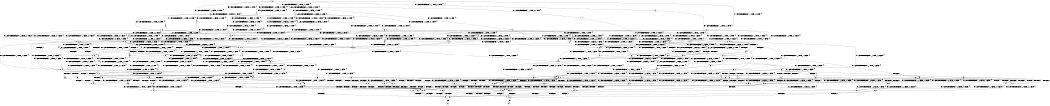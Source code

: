 digraph BCG {
size = "7, 10.5";
center = TRUE;
node [shape = circle];
0 [peripheries = 2];
0 -> 1 [label = "EX !0 !ATOMIC_EXCH_BRANCH (1, +0, TRUE, +0, 1, TRUE) !{}"];
0 -> 2 [label = "EX !2 !ATOMIC_EXCH_BRANCH (1, +0, FALSE, +0, 1, TRUE) !{}"];
0 -> 3 [label = "EX !1 !ATOMIC_EXCH_BRANCH (1, +1, TRUE, +0, 2, TRUE) !{}"];
0 -> 4 [label = "EX !0 !ATOMIC_EXCH_BRANCH (1, +0, TRUE, +0, 1, TRUE) !{}"];
0 -> 5 [label = "EX !2 !ATOMIC_EXCH_BRANCH (1, +0, FALSE, +0, 1, TRUE) !{}"];
0 -> 6 [label = "EX !1 !ATOMIC_EXCH_BRANCH (1, +1, TRUE, +0, 2, TRUE) !{}"];
1 -> 7 [label = "EX !2 !ATOMIC_EXCH_BRANCH (1, +0, FALSE, +0, 1, TRUE) !{}"];
2 -> 8 [label = "EX !0 !ATOMIC_EXCH_BRANCH (1, +0, TRUE, +0, 1, TRUE) !{}"];
3 -> 9 [label = "EX !1 !ATOMIC_EXCH_BRANCH (1, +1, TRUE, +1, 2, TRUE) !{}"];
4 -> 1 [label = "EX !0 !ATOMIC_EXCH_BRANCH (1, +0, TRUE, +0, 1, TRUE) !{}"];
4 -> 7 [label = "EX !2 !ATOMIC_EXCH_BRANCH (1, +0, FALSE, +0, 1, TRUE) !{}"];
4 -> 10 [label = "EX !1 !ATOMIC_EXCH_BRANCH (1, +1, TRUE, +0, 2, TRUE) !{}"];
4 -> 4 [label = "EX !0 !ATOMIC_EXCH_BRANCH (1, +0, TRUE, +0, 1, TRUE) !{}"];
4 -> 11 [label = "EX !2 !ATOMIC_EXCH_BRANCH (1, +0, FALSE, +0, 1, TRUE) !{}"];
4 -> 12 [label = "EX !1 !ATOMIC_EXCH_BRANCH (1, +1, TRUE, +0, 2, TRUE) !{}"];
5 -> 2 [label = "EX !2 !ATOMIC_EXCH_BRANCH (1, +0, FALSE, +0, 1, TRUE) !{}"];
5 -> 8 [label = "EX !0 !ATOMIC_EXCH_BRANCH (1, +0, TRUE, +0, 1, TRUE) !{}"];
5 -> 13 [label = "EX !1 !ATOMIC_EXCH_BRANCH (1, +1, TRUE, +0, 2, TRUE) !{}"];
5 -> 5 [label = "EX !2 !ATOMIC_EXCH_BRANCH (1, +0, FALSE, +0, 1, TRUE) !{}"];
5 -> 14 [label = "EX !0 !ATOMIC_EXCH_BRANCH (1, +0, TRUE, +0, 1, TRUE) !{}"];
5 -> 15 [label = "EX !1 !ATOMIC_EXCH_BRANCH (1, +1, TRUE, +0, 2, TRUE) !{}"];
6 -> 9 [label = "EX !1 !ATOMIC_EXCH_BRANCH (1, +1, TRUE, +1, 2, TRUE) !{}"];
6 -> 16 [label = "EX !0 !ATOMIC_EXCH_BRANCH (1, +0, TRUE, +0, 1, FALSE) !{}"];
6 -> 17 [label = "EX !2 !ATOMIC_EXCH_BRANCH (1, +0, FALSE, +0, 1, FALSE) !{}"];
6 -> 18 [label = "EX !1 !ATOMIC_EXCH_BRANCH (1, +1, TRUE, +1, 2, TRUE) !{}"];
6 -> 19 [label = "EX !0 !ATOMIC_EXCH_BRANCH (1, +0, TRUE, +0, 1, FALSE) !{}"];
6 -> 20 [label = "EX !2 !ATOMIC_EXCH_BRANCH (1, +0, FALSE, +0, 1, FALSE) !{}"];
7 -> 8 [label = "EX !0 !ATOMIC_EXCH_BRANCH (1, +0, TRUE, +0, 1, TRUE) !{}"];
8 -> 21 [label = "EX !1 !ATOMIC_EXCH_BRANCH (1, +1, TRUE, +0, 2, TRUE) !{}"];
9 -> 16 [label = "EX !0 !ATOMIC_EXCH_BRANCH (1, +0, TRUE, +0, 1, FALSE) !{}"];
10 -> 16 [label = "EX !0 !ATOMIC_EXCH_BRANCH (1, +0, TRUE, +0, 1, FALSE) !{}"];
11 -> 8 [label = "EX !0 !ATOMIC_EXCH_BRANCH (1, +0, TRUE, +0, 1, TRUE) !{}"];
11 -> 7 [label = "EX !2 !ATOMIC_EXCH_BRANCH (1, +0, FALSE, +0, 1, TRUE) !{}"];
11 -> 21 [label = "EX !1 !ATOMIC_EXCH_BRANCH (1, +1, TRUE, +0, 2, TRUE) !{}"];
11 -> 14 [label = "EX !0 !ATOMIC_EXCH_BRANCH (1, +0, TRUE, +0, 1, TRUE) !{}"];
11 -> 11 [label = "EX !2 !ATOMIC_EXCH_BRANCH (1, +0, FALSE, +0, 1, TRUE) !{}"];
11 -> 22 [label = "EX !1 !ATOMIC_EXCH_BRANCH (1, +1, TRUE, +0, 2, TRUE) !{}"];
12 -> 16 [label = "EX !0 !ATOMIC_EXCH_BRANCH (1, +0, TRUE, +0, 1, FALSE) !{}"];
12 -> 23 [label = "EX !1 !ATOMIC_EXCH_BRANCH (1, +1, TRUE, +1, 2, TRUE) !{}"];
12 -> 24 [label = "EX !2 !ATOMIC_EXCH_BRANCH (1, +0, FALSE, +0, 1, FALSE) !{}"];
12 -> 19 [label = "EX !0 !ATOMIC_EXCH_BRANCH (1, +0, TRUE, +0, 1, FALSE) !{}"];
12 -> 25 [label = "EX !1 !ATOMIC_EXCH_BRANCH (1, +1, TRUE, +1, 2, TRUE) !{}"];
12 -> 26 [label = "EX !2 !ATOMIC_EXCH_BRANCH (1, +0, FALSE, +0, 1, FALSE) !{}"];
13 -> 27 [label = "EX !1 !ATOMIC_EXCH_BRANCH (1, +1, TRUE, +1, 2, TRUE) !{}"];
14 -> 8 [label = "EX !0 !ATOMIC_EXCH_BRANCH (1, +0, TRUE, +0, 1, TRUE) !{}"];
14 -> 7 [label = "EX !2 !ATOMIC_EXCH_BRANCH (1, +0, FALSE, +0, 1, TRUE) !{}"];
14 -> 21 [label = "EX !1 !ATOMIC_EXCH_BRANCH (1, +1, TRUE, +0, 2, TRUE) !{}"];
14 -> 14 [label = "EX !0 !ATOMIC_EXCH_BRANCH (1, +0, TRUE, +0, 1, TRUE) !{}"];
14 -> 11 [label = "EX !2 !ATOMIC_EXCH_BRANCH (1, +0, FALSE, +0, 1, TRUE) !{}"];
14 -> 22 [label = "EX !1 !ATOMIC_EXCH_BRANCH (1, +1, TRUE, +0, 2, TRUE) !{}"];
15 -> 27 [label = "EX !1 !ATOMIC_EXCH_BRANCH (1, +1, TRUE, +1, 2, TRUE) !{}"];
15 -> 17 [label = "EX !2 !ATOMIC_EXCH_BRANCH (1, +0, FALSE, +0, 1, FALSE) !{}"];
15 -> 28 [label = "EX !0 !ATOMIC_EXCH_BRANCH (1, +0, TRUE, +0, 1, FALSE) !{}"];
15 -> 29 [label = "EX !1 !ATOMIC_EXCH_BRANCH (1, +1, TRUE, +1, 2, TRUE) !{}"];
15 -> 20 [label = "EX !2 !ATOMIC_EXCH_BRANCH (1, +0, FALSE, +0, 1, FALSE) !{}"];
15 -> 30 [label = "EX !0 !ATOMIC_EXCH_BRANCH (1, +0, TRUE, +0, 1, FALSE) !{}"];
16 -> 31 [label = "EX !1 !ATOMIC_EXCH_BRANCH (1, +1, TRUE, +1, 2, FALSE) !{}"];
17 -> 32 [label = "EX !1 !ATOMIC_EXCH_BRANCH (1, +1, TRUE, +1, 2, TRUE) !{}"];
18 -> 9 [label = "EX !1 !ATOMIC_EXCH_BRANCH (1, +1, TRUE, +1, 2, TRUE) !{}"];
18 -> 16 [label = "EX !0 !ATOMIC_EXCH_BRANCH (1, +0, TRUE, +0, 1, FALSE) !{}"];
18 -> 17 [label = "EX !2 !ATOMIC_EXCH_BRANCH (1, +0, FALSE, +0, 1, FALSE) !{}"];
18 -> 18 [label = "EX !1 !ATOMIC_EXCH_BRANCH (1, +1, TRUE, +1, 2, TRUE) !{}"];
18 -> 19 [label = "EX !0 !ATOMIC_EXCH_BRANCH (1, +0, TRUE, +0, 1, FALSE) !{}"];
18 -> 20 [label = "EX !2 !ATOMIC_EXCH_BRANCH (1, +0, FALSE, +0, 1, FALSE) !{}"];
19 -> 31 [label = "EX !1 !ATOMIC_EXCH_BRANCH (1, +1, TRUE, +1, 2, FALSE) !{}"];
19 -> 33 [label = "EX !2 !ATOMIC_EXCH_BRANCH (1, +0, FALSE, +0, 1, TRUE) !{}"];
19 -> 34 [label = "TERMINATE !0"];
19 -> 35 [label = "EX !1 !ATOMIC_EXCH_BRANCH (1, +1, TRUE, +1, 2, FALSE) !{}"];
19 -> 36 [label = "EX !2 !ATOMIC_EXCH_BRANCH (1, +0, FALSE, +0, 1, TRUE) !{}"];
19 -> 37 [label = "TERMINATE !0"];
20 -> 32 [label = "EX !1 !ATOMIC_EXCH_BRANCH (1, +1, TRUE, +1, 2, TRUE) !{}"];
20 -> 38 [label = "EX !0 !ATOMIC_EXCH_BRANCH (1, +0, TRUE, +0, 1, FALSE) !{}"];
20 -> 39 [label = "TERMINATE !2"];
20 -> 40 [label = "EX !1 !ATOMIC_EXCH_BRANCH (1, +1, TRUE, +1, 2, TRUE) !{}"];
20 -> 41 [label = "EX !0 !ATOMIC_EXCH_BRANCH (1, +0, TRUE, +0, 1, FALSE) !{}"];
20 -> 42 [label = "TERMINATE !2"];
21 -> 28 [label = "EX !0 !ATOMIC_EXCH_BRANCH (1, +0, TRUE, +0, 1, FALSE) !{}"];
22 -> 28 [label = "EX !0 !ATOMIC_EXCH_BRANCH (1, +0, TRUE, +0, 1, FALSE) !{}"];
22 -> 43 [label = "EX !1 !ATOMIC_EXCH_BRANCH (1, +1, TRUE, +1, 2, TRUE) !{}"];
22 -> 24 [label = "EX !2 !ATOMIC_EXCH_BRANCH (1, +0, FALSE, +0, 1, FALSE) !{}"];
22 -> 30 [label = "EX !0 !ATOMIC_EXCH_BRANCH (1, +0, TRUE, +0, 1, FALSE) !{}"];
22 -> 44 [label = "EX !1 !ATOMIC_EXCH_BRANCH (1, +1, TRUE, +1, 2, TRUE) !{}"];
22 -> 26 [label = "EX !2 !ATOMIC_EXCH_BRANCH (1, +0, FALSE, +0, 1, FALSE) !{}"];
23 -> 16 [label = "EX !0 !ATOMIC_EXCH_BRANCH (1, +0, TRUE, +0, 1, FALSE) !{}"];
24 -> 38 [label = "EX !0 !ATOMIC_EXCH_BRANCH (1, +0, TRUE, +0, 1, FALSE) !{}"];
25 -> 16 [label = "EX !0 !ATOMIC_EXCH_BRANCH (1, +0, TRUE, +0, 1, FALSE) !{}"];
25 -> 23 [label = "EX !1 !ATOMIC_EXCH_BRANCH (1, +1, TRUE, +1, 2, TRUE) !{}"];
25 -> 24 [label = "EX !2 !ATOMIC_EXCH_BRANCH (1, +0, FALSE, +0, 1, FALSE) !{}"];
25 -> 19 [label = "EX !0 !ATOMIC_EXCH_BRANCH (1, +0, TRUE, +0, 1, FALSE) !{}"];
25 -> 25 [label = "EX !1 !ATOMIC_EXCH_BRANCH (1, +1, TRUE, +1, 2, TRUE) !{}"];
25 -> 26 [label = "EX !2 !ATOMIC_EXCH_BRANCH (1, +0, FALSE, +0, 1, FALSE) !{}"];
26 -> 38 [label = "EX !0 !ATOMIC_EXCH_BRANCH (1, +0, TRUE, +0, 1, FALSE) !{}"];
26 -> 45 [label = "EX !1 !ATOMIC_EXCH_BRANCH (1, +1, TRUE, +1, 2, TRUE) !{}"];
26 -> 46 [label = "TERMINATE !2"];
26 -> 41 [label = "EX !0 !ATOMIC_EXCH_BRANCH (1, +0, TRUE, +0, 1, FALSE) !{}"];
26 -> 47 [label = "EX !1 !ATOMIC_EXCH_BRANCH (1, +1, TRUE, +1, 2, TRUE) !{}"];
26 -> 48 [label = "TERMINATE !2"];
27 -> 17 [label = "EX !2 !ATOMIC_EXCH_BRANCH (1, +0, FALSE, +0, 1, FALSE) !{}"];
28 -> 49 [label = "EX !1 !ATOMIC_EXCH_BRANCH (1, +1, TRUE, +1, 2, FALSE) !{}"];
29 -> 27 [label = "EX !1 !ATOMIC_EXCH_BRANCH (1, +1, TRUE, +1, 2, TRUE) !{}"];
29 -> 17 [label = "EX !2 !ATOMIC_EXCH_BRANCH (1, +0, FALSE, +0, 1, FALSE) !{}"];
29 -> 28 [label = "EX !0 !ATOMIC_EXCH_BRANCH (1, +0, TRUE, +0, 1, FALSE) !{}"];
29 -> 29 [label = "EX !1 !ATOMIC_EXCH_BRANCH (1, +1, TRUE, +1, 2, TRUE) !{}"];
29 -> 20 [label = "EX !2 !ATOMIC_EXCH_BRANCH (1, +0, FALSE, +0, 1, FALSE) !{}"];
29 -> 30 [label = "EX !0 !ATOMIC_EXCH_BRANCH (1, +0, TRUE, +0, 1, FALSE) !{}"];
30 -> 49 [label = "EX !1 !ATOMIC_EXCH_BRANCH (1, +1, TRUE, +1, 2, FALSE) !{}"];
30 -> 33 [label = "EX !2 !ATOMIC_EXCH_BRANCH (1, +0, FALSE, +0, 1, TRUE) !{}"];
30 -> 50 [label = "TERMINATE !0"];
30 -> 51 [label = "EX !1 !ATOMIC_EXCH_BRANCH (1, +1, TRUE, +1, 2, FALSE) !{}"];
30 -> 36 [label = "EX !2 !ATOMIC_EXCH_BRANCH (1, +0, FALSE, +0, 1, TRUE) !{}"];
30 -> 52 [label = "TERMINATE !0"];
31 -> 53 [label = "EX !2 !ATOMIC_EXCH_BRANCH (1, +0, FALSE, +0, 1, FALSE) !{}"];
32 -> 38 [label = "EX !0 !ATOMIC_EXCH_BRANCH (1, +0, TRUE, +0, 1, FALSE) !{}"];
33 -> 49 [label = "EX !1 !ATOMIC_EXCH_BRANCH (1, +1, TRUE, +1, 2, FALSE) !{}"];
34 -> 54 [label = "EX !2 !ATOMIC_EXCH_BRANCH (1, +0, FALSE, +0, 1, TRUE) !{}"];
35 -> 53 [label = "EX !2 !ATOMIC_EXCH_BRANCH (1, +0, FALSE, +0, 1, FALSE) !{}"];
35 -> 55 [label = "TERMINATE !0"];
35 -> 56 [label = "TERMINATE !1"];
35 -> 57 [label = "EX !2 !ATOMIC_EXCH_BRANCH (1, +0, FALSE, +0, 1, FALSE) !{}"];
35 -> 58 [label = "TERMINATE !0"];
35 -> 59 [label = "TERMINATE !1"];
36 -> 49 [label = "EX !1 !ATOMIC_EXCH_BRANCH (1, +1, TRUE, +1, 2, FALSE) !{}"];
36 -> 33 [label = "EX !2 !ATOMIC_EXCH_BRANCH (1, +0, FALSE, +0, 1, TRUE) !{}"];
36 -> 50 [label = "TERMINATE !0"];
36 -> 51 [label = "EX !1 !ATOMIC_EXCH_BRANCH (1, +1, TRUE, +1, 2, FALSE) !{}"];
36 -> 36 [label = "EX !2 !ATOMIC_EXCH_BRANCH (1, +0, FALSE, +0, 1, TRUE) !{}"];
36 -> 52 [label = "TERMINATE !0"];
37 -> 54 [label = "EX !2 !ATOMIC_EXCH_BRANCH (1, +0, FALSE, +0, 1, TRUE) !{}"];
37 -> 60 [label = "EX !1 !ATOMIC_EXCH_BRANCH (1, +1, TRUE, +1, 2, FALSE) !{}"];
37 -> 61 [label = "EX !2 !ATOMIC_EXCH_BRANCH (1, +0, FALSE, +0, 1, TRUE) !{}"];
37 -> 62 [label = "EX !1 !ATOMIC_EXCH_BRANCH (1, +1, TRUE, +1, 2, FALSE) !{}"];
38 -> 63 [label = "EX !1 !ATOMIC_EXCH_BRANCH (1, +1, TRUE, +1, 2, FALSE) !{}"];
39 -> 64 [label = "EX !0 !ATOMIC_EXCH_BRANCH (1, +0, TRUE, +0, 1, FALSE) !{}"];
40 -> 32 [label = "EX !1 !ATOMIC_EXCH_BRANCH (1, +1, TRUE, +1, 2, TRUE) !{}"];
40 -> 38 [label = "EX !0 !ATOMIC_EXCH_BRANCH (1, +0, TRUE, +0, 1, FALSE) !{}"];
40 -> 39 [label = "TERMINATE !2"];
40 -> 40 [label = "EX !1 !ATOMIC_EXCH_BRANCH (1, +1, TRUE, +1, 2, TRUE) !{}"];
40 -> 41 [label = "EX !0 !ATOMIC_EXCH_BRANCH (1, +0, TRUE, +0, 1, FALSE) !{}"];
40 -> 42 [label = "TERMINATE !2"];
41 -> 63 [label = "EX !1 !ATOMIC_EXCH_BRANCH (1, +1, TRUE, +1, 2, FALSE) !{}"];
41 -> 65 [label = "TERMINATE !0"];
41 -> 66 [label = "TERMINATE !2"];
41 -> 67 [label = "EX !1 !ATOMIC_EXCH_BRANCH (1, +1, TRUE, +1, 2, FALSE) !{}"];
41 -> 68 [label = "TERMINATE !0"];
41 -> 69 [label = "TERMINATE !2"];
42 -> 64 [label = "EX !0 !ATOMIC_EXCH_BRANCH (1, +0, TRUE, +0, 1, FALSE) !{}"];
42 -> 70 [label = "EX !1 !ATOMIC_EXCH_BRANCH (1, +1, TRUE, +1, 2, TRUE) !{}"];
42 -> 71 [label = "EX !0 !ATOMIC_EXCH_BRANCH (1, +0, TRUE, +0, 1, FALSE) !{}"];
42 -> 72 [label = "EX !1 !ATOMIC_EXCH_BRANCH (1, +1, TRUE, +1, 2, TRUE) !{}"];
43 -> 28 [label = "EX !0 !ATOMIC_EXCH_BRANCH (1, +0, TRUE, +0, 1, FALSE) !{}"];
44 -> 28 [label = "EX !0 !ATOMIC_EXCH_BRANCH (1, +0, TRUE, +0, 1, FALSE) !{}"];
44 -> 43 [label = "EX !1 !ATOMIC_EXCH_BRANCH (1, +1, TRUE, +1, 2, TRUE) !{}"];
44 -> 24 [label = "EX !2 !ATOMIC_EXCH_BRANCH (1, +0, FALSE, +0, 1, FALSE) !{}"];
44 -> 30 [label = "EX !0 !ATOMIC_EXCH_BRANCH (1, +0, TRUE, +0, 1, FALSE) !{}"];
44 -> 44 [label = "EX !1 !ATOMIC_EXCH_BRANCH (1, +1, TRUE, +1, 2, TRUE) !{}"];
44 -> 26 [label = "EX !2 !ATOMIC_EXCH_BRANCH (1, +0, FALSE, +0, 1, FALSE) !{}"];
45 -> 38 [label = "EX !0 !ATOMIC_EXCH_BRANCH (1, +0, TRUE, +0, 1, FALSE) !{}"];
46 -> 64 [label = "EX !0 !ATOMIC_EXCH_BRANCH (1, +0, TRUE, +0, 1, FALSE) !{}"];
47 -> 38 [label = "EX !0 !ATOMIC_EXCH_BRANCH (1, +0, TRUE, +0, 1, FALSE) !{}"];
47 -> 45 [label = "EX !1 !ATOMIC_EXCH_BRANCH (1, +1, TRUE, +1, 2, TRUE) !{}"];
47 -> 46 [label = "TERMINATE !2"];
47 -> 41 [label = "EX !0 !ATOMIC_EXCH_BRANCH (1, +0, TRUE, +0, 1, FALSE) !{}"];
47 -> 47 [label = "EX !1 !ATOMIC_EXCH_BRANCH (1, +1, TRUE, +1, 2, TRUE) !{}"];
47 -> 48 [label = "TERMINATE !2"];
48 -> 64 [label = "EX !0 !ATOMIC_EXCH_BRANCH (1, +0, TRUE, +0, 1, FALSE) !{}"];
48 -> 73 [label = "EX !1 !ATOMIC_EXCH_BRANCH (1, +1, TRUE, +1, 2, TRUE) !{}"];
48 -> 71 [label = "EX !0 !ATOMIC_EXCH_BRANCH (1, +0, TRUE, +0, 1, FALSE) !{}"];
48 -> 74 [label = "EX !1 !ATOMIC_EXCH_BRANCH (1, +1, TRUE, +1, 2, TRUE) !{}"];
49 -> 53 [label = "EX !2 !ATOMIC_EXCH_BRANCH (1, +0, FALSE, +0, 1, FALSE) !{}"];
50 -> 75 [label = "EX !1 !ATOMIC_EXCH_BRANCH (1, +1, TRUE, +1, 2, FALSE) !{}"];
51 -> 53 [label = "EX !2 !ATOMIC_EXCH_BRANCH (1, +0, FALSE, +0, 1, FALSE) !{}"];
51 -> 76 [label = "TERMINATE !0"];
51 -> 77 [label = "TERMINATE !1"];
51 -> 57 [label = "EX !2 !ATOMIC_EXCH_BRANCH (1, +0, FALSE, +0, 1, FALSE) !{}"];
51 -> 78 [label = "TERMINATE !0"];
51 -> 79 [label = "TERMINATE !1"];
52 -> 75 [label = "EX !1 !ATOMIC_EXCH_BRANCH (1, +1, TRUE, +1, 2, FALSE) !{}"];
52 -> 54 [label = "EX !2 !ATOMIC_EXCH_BRANCH (1, +0, FALSE, +0, 1, TRUE) !{}"];
52 -> 80 [label = "EX !1 !ATOMIC_EXCH_BRANCH (1, +1, TRUE, +1, 2, FALSE) !{}"];
52 -> 61 [label = "EX !2 !ATOMIC_EXCH_BRANCH (1, +0, FALSE, +0, 1, TRUE) !{}"];
53 -> 81 [label = "TERMINATE !0"];
54 -> 75 [label = "EX !1 !ATOMIC_EXCH_BRANCH (1, +1, TRUE, +1, 2, FALSE) !{}"];
55 -> 82 [label = "EX !2 !ATOMIC_EXCH_BRANCH (1, +0, FALSE, +0, 1, FALSE) !{}"];
56 -> 83 [label = "EX !2 !ATOMIC_EXCH_BRANCH (1, +0, FALSE, +0, 1, FALSE) !{}"];
57 -> 81 [label = "TERMINATE !0"];
57 -> 84 [label = "TERMINATE !2"];
57 -> 85 [label = "TERMINATE !1"];
57 -> 86 [label = "TERMINATE !0"];
57 -> 87 [label = "TERMINATE !2"];
57 -> 88 [label = "TERMINATE !1"];
58 -> 82 [label = "EX !2 !ATOMIC_EXCH_BRANCH (1, +0, FALSE, +0, 1, FALSE) !{}"];
58 -> 89 [label = "TERMINATE !1"];
58 -> 90 [label = "EX !2 !ATOMIC_EXCH_BRANCH (1, +0, FALSE, +0, 1, FALSE) !{}"];
58 -> 91 [label = "TERMINATE !1"];
59 -> 83 [label = "EX !2 !ATOMIC_EXCH_BRANCH (1, +0, FALSE, +0, 1, FALSE) !{}"];
59 -> 89 [label = "TERMINATE !0"];
59 -> 92 [label = "EX !2 !ATOMIC_EXCH_BRANCH (1, +0, FALSE, +0, 1, FALSE) !{}"];
59 -> 91 [label = "TERMINATE !0"];
60 -> 82 [label = "EX !2 !ATOMIC_EXCH_BRANCH (1, +0, FALSE, +0, 1, FALSE) !{}"];
61 -> 75 [label = "EX !1 !ATOMIC_EXCH_BRANCH (1, +1, TRUE, +1, 2, FALSE) !{}"];
61 -> 54 [label = "EX !2 !ATOMIC_EXCH_BRANCH (1, +0, FALSE, +0, 1, TRUE) !{}"];
61 -> 80 [label = "EX !1 !ATOMIC_EXCH_BRANCH (1, +1, TRUE, +1, 2, FALSE) !{}"];
61 -> 61 [label = "EX !2 !ATOMIC_EXCH_BRANCH (1, +0, FALSE, +0, 1, TRUE) !{}"];
62 -> 82 [label = "EX !2 !ATOMIC_EXCH_BRANCH (1, +0, FALSE, +0, 1, FALSE) !{}"];
62 -> 89 [label = "TERMINATE !1"];
62 -> 90 [label = "EX !2 !ATOMIC_EXCH_BRANCH (1, +0, FALSE, +0, 1, FALSE) !{}"];
62 -> 91 [label = "TERMINATE !1"];
63 -> 81 [label = "TERMINATE !0"];
64 -> 93 [label = "EX !1 !ATOMIC_EXCH_BRANCH (1, +1, TRUE, +1, 2, FALSE) !{}"];
65 -> 94 [label = "TERMINATE !2"];
66 -> 94 [label = "TERMINATE !0"];
67 -> 81 [label = "TERMINATE !0"];
67 -> 84 [label = "TERMINATE !2"];
67 -> 85 [label = "TERMINATE !1"];
67 -> 86 [label = "TERMINATE !0"];
67 -> 87 [label = "TERMINATE !2"];
67 -> 88 [label = "TERMINATE !1"];
68 -> 94 [label = "TERMINATE !2"];
68 -> 95 [label = "EX !1 !ATOMIC_EXCH_BRANCH (1, +1, TRUE, +1, 2, FALSE) !{}"];
68 -> 96 [label = "TERMINATE !2"];
68 -> 97 [label = "EX !1 !ATOMIC_EXCH_BRANCH (1, +1, TRUE, +1, 2, FALSE) !{}"];
69 -> 94 [label = "TERMINATE !0"];
69 -> 93 [label = "EX !1 !ATOMIC_EXCH_BRANCH (1, +1, TRUE, +1, 2, FALSE) !{}"];
69 -> 96 [label = "TERMINATE !0"];
69 -> 98 [label = "EX !1 !ATOMIC_EXCH_BRANCH (1, +1, TRUE, +1, 2, FALSE) !{}"];
70 -> 64 [label = "EX !0 !ATOMIC_EXCH_BRANCH (1, +0, TRUE, +0, 1, FALSE) !{}"];
71 -> 93 [label = "EX !1 !ATOMIC_EXCH_BRANCH (1, +1, TRUE, +1, 2, FALSE) !{}"];
71 -> 94 [label = "TERMINATE !0"];
71 -> 98 [label = "EX !1 !ATOMIC_EXCH_BRANCH (1, +1, TRUE, +1, 2, FALSE) !{}"];
71 -> 96 [label = "TERMINATE !0"];
72 -> 70 [label = "EX !1 !ATOMIC_EXCH_BRANCH (1, +1, TRUE, +1, 2, TRUE) !{}"];
72 -> 64 [label = "EX !0 !ATOMIC_EXCH_BRANCH (1, +0, TRUE, +0, 1, FALSE) !{}"];
72 -> 72 [label = "EX !1 !ATOMIC_EXCH_BRANCH (1, +1, TRUE, +1, 2, TRUE) !{}"];
72 -> 71 [label = "EX !0 !ATOMIC_EXCH_BRANCH (1, +0, TRUE, +0, 1, FALSE) !{}"];
73 -> 64 [label = "EX !0 !ATOMIC_EXCH_BRANCH (1, +0, TRUE, +0, 1, FALSE) !{}"];
74 -> 64 [label = "EX !0 !ATOMIC_EXCH_BRANCH (1, +0, TRUE, +0, 1, FALSE) !{}"];
74 -> 73 [label = "EX !1 !ATOMIC_EXCH_BRANCH (1, +1, TRUE, +1, 2, TRUE) !{}"];
74 -> 71 [label = "EX !0 !ATOMIC_EXCH_BRANCH (1, +0, TRUE, +0, 1, FALSE) !{}"];
74 -> 74 [label = "EX !1 !ATOMIC_EXCH_BRANCH (1, +1, TRUE, +1, 2, TRUE) !{}"];
75 -> 82 [label = "EX !2 !ATOMIC_EXCH_BRANCH (1, +0, FALSE, +0, 1, FALSE) !{}"];
76 -> 99 [label = "TERMINATE !1"];
77 -> 99 [label = "TERMINATE !0"];
78 -> 99 [label = "TERMINATE !1"];
78 -> 82 [label = "EX !2 !ATOMIC_EXCH_BRANCH (1, +0, FALSE, +0, 1, FALSE) !{}"];
78 -> 100 [label = "TERMINATE !1"];
78 -> 90 [label = "EX !2 !ATOMIC_EXCH_BRANCH (1, +0, FALSE, +0, 1, FALSE) !{}"];
79 -> 99 [label = "TERMINATE !0"];
79 -> 83 [label = "EX !2 !ATOMIC_EXCH_BRANCH (1, +0, FALSE, +0, 1, FALSE) !{}"];
79 -> 100 [label = "TERMINATE !0"];
79 -> 92 [label = "EX !2 !ATOMIC_EXCH_BRANCH (1, +0, FALSE, +0, 1, FALSE) !{}"];
80 -> 82 [label = "EX !2 !ATOMIC_EXCH_BRANCH (1, +0, FALSE, +0, 1, FALSE) !{}"];
80 -> 99 [label = "TERMINATE !1"];
80 -> 90 [label = "EX !2 !ATOMIC_EXCH_BRANCH (1, +0, FALSE, +0, 1, FALSE) !{}"];
80 -> 100 [label = "TERMINATE !1"];
81 -> 101 [label = "TERMINATE !2"];
82 -> 101 [label = "TERMINATE !2"];
83 -> 102 [label = "TERMINATE !0"];
84 -> 101 [label = "TERMINATE !0"];
85 -> 102 [label = "TERMINATE !0"];
86 -> 101 [label = "TERMINATE !2"];
86 -> 102 [label = "TERMINATE !1"];
86 -> 103 [label = "TERMINATE !2"];
86 -> 104 [label = "TERMINATE !1"];
87 -> 101 [label = "TERMINATE !0"];
87 -> 105 [label = "TERMINATE !1"];
87 -> 103 [label = "TERMINATE !0"];
87 -> 106 [label = "TERMINATE !1"];
88 -> 102 [label = "TERMINATE !0"];
88 -> 105 [label = "TERMINATE !2"];
88 -> 104 [label = "TERMINATE !0"];
88 -> 106 [label = "TERMINATE !2"];
89 -> 107 [label = "EX !2 !ATOMIC_EXCH_BRANCH (1, +0, FALSE, +0, 1, FALSE) !{}"];
90 -> 101 [label = "TERMINATE !2"];
90 -> 102 [label = "TERMINATE !1"];
90 -> 103 [label = "TERMINATE !2"];
90 -> 104 [label = "TERMINATE !1"];
91 -> 107 [label = "EX !2 !ATOMIC_EXCH_BRANCH (1, +0, FALSE, +0, 1, FALSE) !{}"];
91 -> 108 [label = "EX !2 !ATOMIC_EXCH_BRANCH (1, +0, FALSE, +0, 1, FALSE) !{}"];
92 -> 102 [label = "TERMINATE !0"];
92 -> 105 [label = "TERMINATE !2"];
92 -> 104 [label = "TERMINATE !0"];
92 -> 106 [label = "TERMINATE !2"];
93 -> 101 [label = "TERMINATE !0"];
94 -> 109 [label = "EX !1 !ATOMIC_EXCH_BRANCH (1, +1, TRUE, +1, 2, FALSE) !{}"];
95 -> 101 [label = "TERMINATE !2"];
96 -> 109 [label = "EX !1 !ATOMIC_EXCH_BRANCH (1, +1, TRUE, +1, 2, FALSE) !{}"];
96 -> 110 [label = "EX !1 !ATOMIC_EXCH_BRANCH (1, +1, TRUE, +1, 2, FALSE) !{}"];
97 -> 101 [label = "TERMINATE !2"];
97 -> 102 [label = "TERMINATE !1"];
97 -> 103 [label = "TERMINATE !2"];
97 -> 104 [label = "TERMINATE !1"];
98 -> 101 [label = "TERMINATE !0"];
98 -> 105 [label = "TERMINATE !1"];
98 -> 103 [label = "TERMINATE !0"];
98 -> 106 [label = "TERMINATE !1"];
99 -> 107 [label = "EX !2 !ATOMIC_EXCH_BRANCH (1, +0, FALSE, +0, 1, FALSE) !{}"];
100 -> 107 [label = "EX !2 !ATOMIC_EXCH_BRANCH (1, +0, FALSE, +0, 1, FALSE) !{}"];
100 -> 108 [label = "EX !2 !ATOMIC_EXCH_BRANCH (1, +0, FALSE, +0, 1, FALSE) !{}"];
101 -> 111 [label = "TERMINATE !1"];
102 -> 111 [label = "TERMINATE !2"];
103 -> 111 [label = "TERMINATE !1"];
103 -> 112 [label = "TERMINATE !1"];
104 -> 111 [label = "TERMINATE !2"];
104 -> 112 [label = "TERMINATE !2"];
105 -> 111 [label = "TERMINATE !0"];
106 -> 111 [label = "TERMINATE !0"];
106 -> 112 [label = "TERMINATE !0"];
107 -> 111 [label = "TERMINATE !2"];
108 -> 111 [label = "TERMINATE !2"];
108 -> 112 [label = "TERMINATE !2"];
109 -> 111 [label = "TERMINATE !1"];
110 -> 111 [label = "TERMINATE !1"];
110 -> 112 [label = "TERMINATE !1"];
111 -> 113 [label = "exit"];
112 -> 114 [label = "exit"];
}

